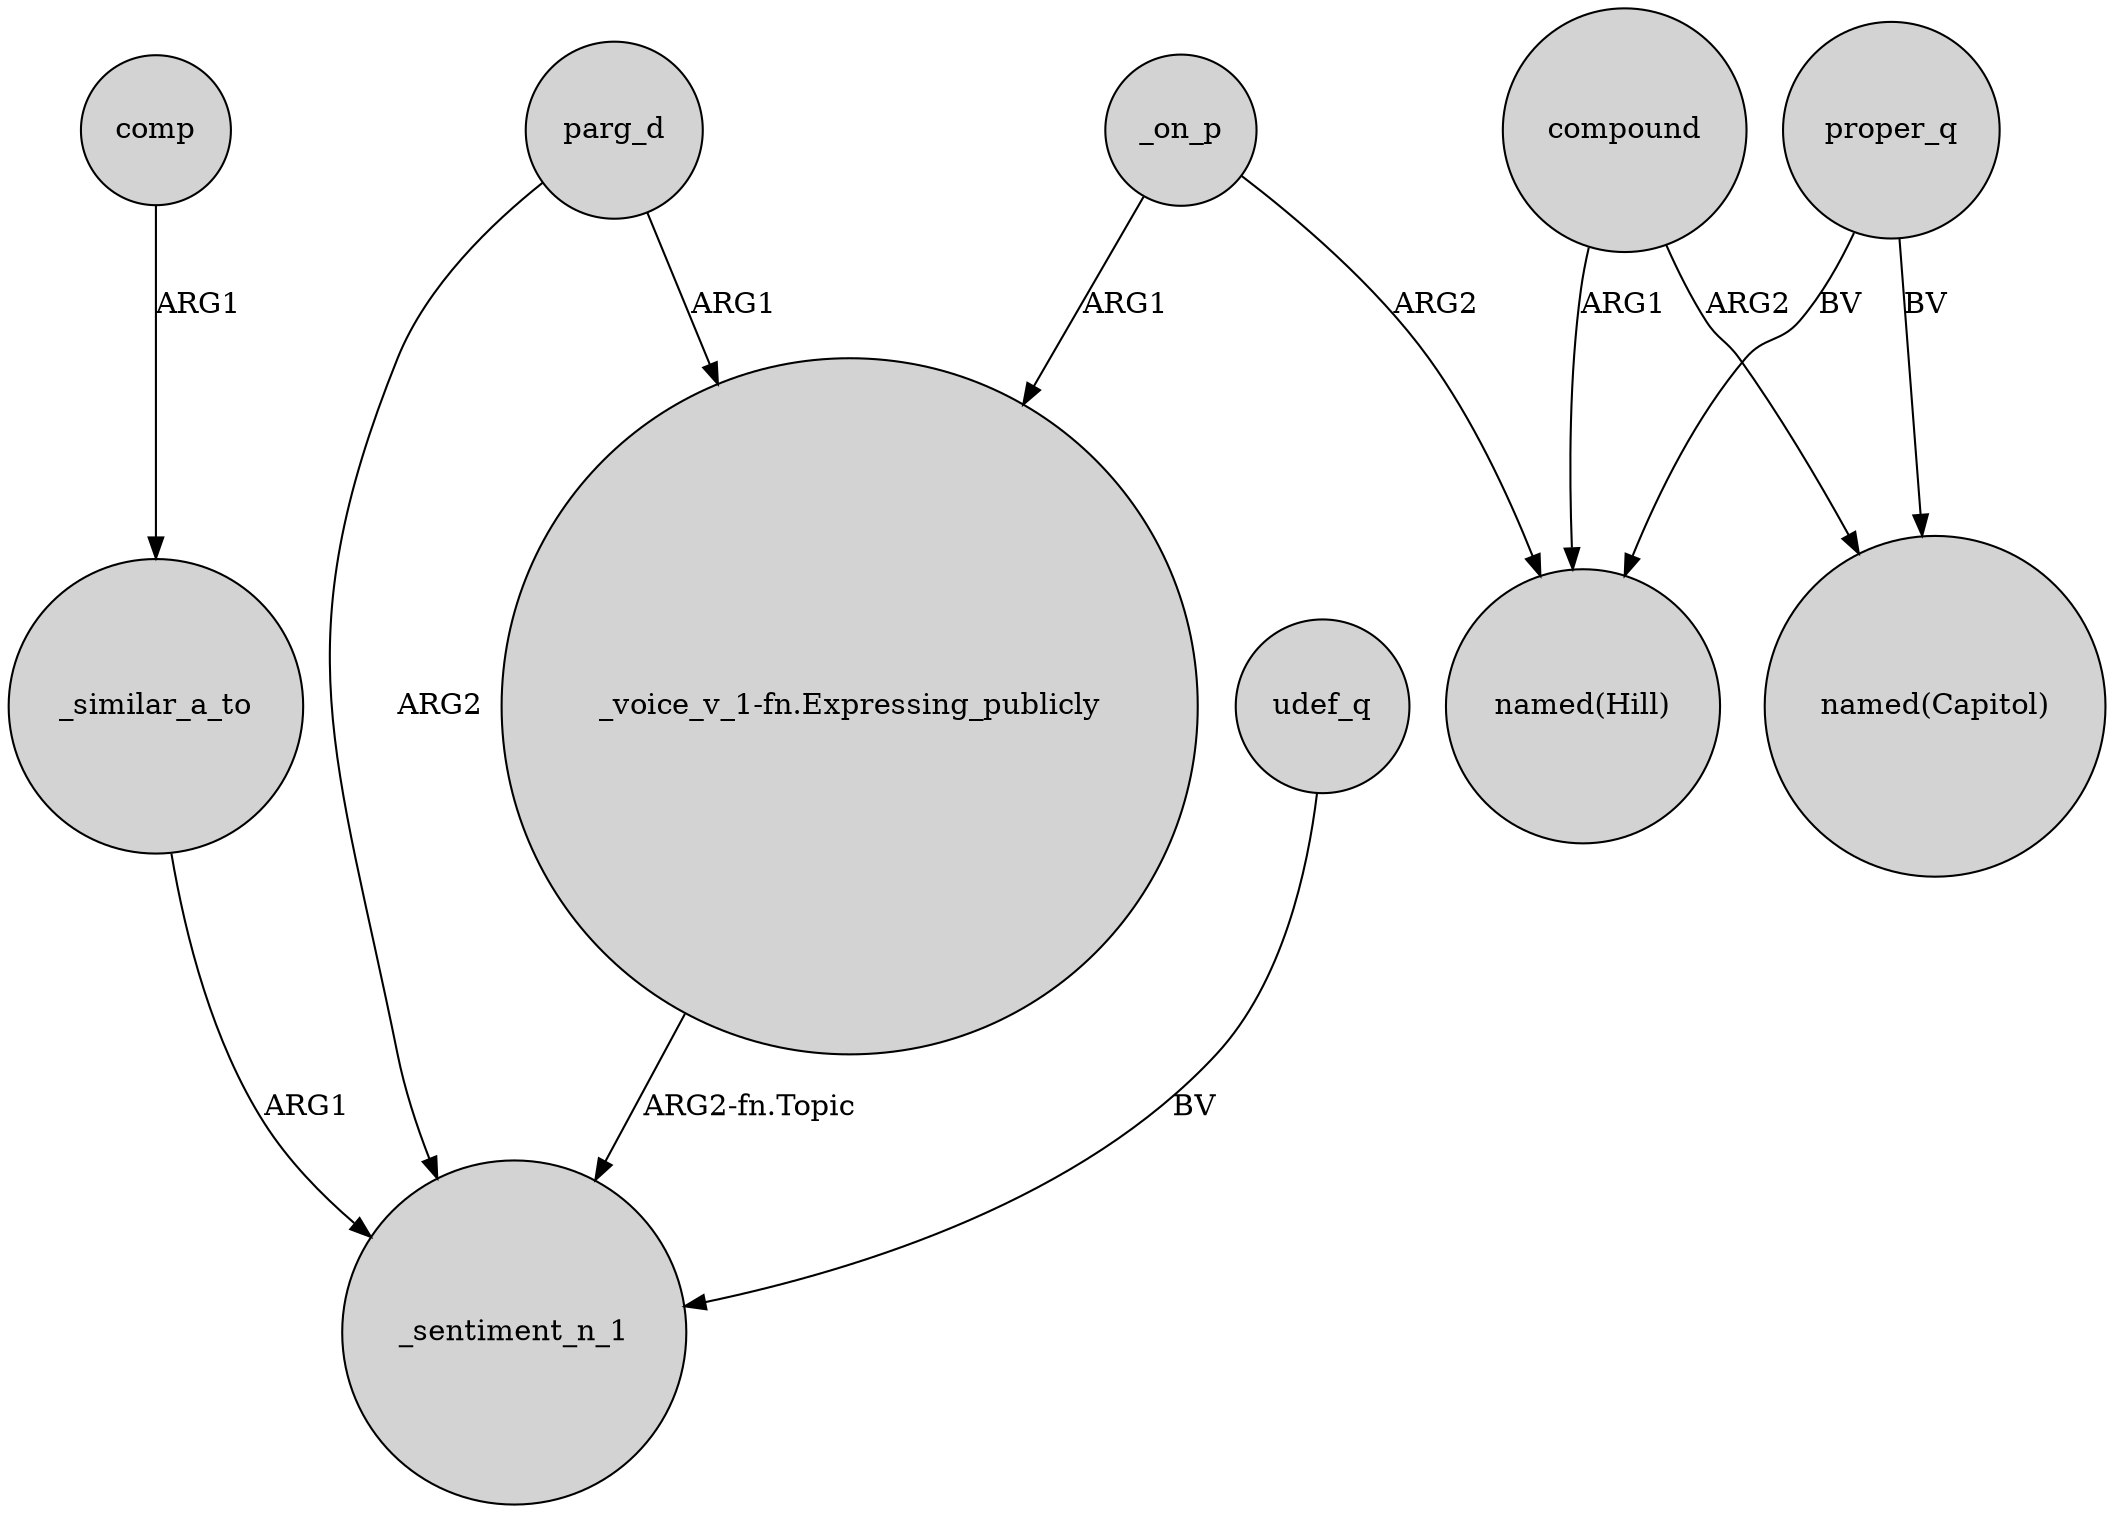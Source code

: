 digraph {
	node [shape=circle style=filled]
	comp -> _similar_a_to [label=ARG1]
	_on_p -> "named(Hill)" [label=ARG2]
	parg_d -> "_voice_v_1-fn.Expressing_publicly" [label=ARG1]
	_on_p -> "_voice_v_1-fn.Expressing_publicly" [label=ARG1]
	proper_q -> "named(Hill)" [label=BV]
	compound -> "named(Hill)" [label=ARG1]
	compound -> "named(Capitol)" [label=ARG2]
	proper_q -> "named(Capitol)" [label=BV]
	_similar_a_to -> _sentiment_n_1 [label=ARG1]
	udef_q -> _sentiment_n_1 [label=BV]
	"_voice_v_1-fn.Expressing_publicly" -> _sentiment_n_1 [label="ARG2-fn.Topic"]
	parg_d -> _sentiment_n_1 [label=ARG2]
}
